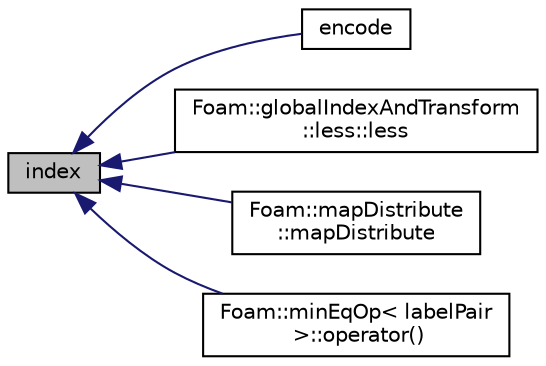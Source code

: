 digraph "index"
{
  bgcolor="transparent";
  edge [fontname="Helvetica",fontsize="10",labelfontname="Helvetica",labelfontsize="10"];
  node [fontname="Helvetica",fontsize="10",shape=record];
  rankdir="LR";
  Node423 [label="index",height=0.2,width=0.4,color="black", fillcolor="grey75", style="filled", fontcolor="black"];
  Node423 -> Node424 [dir="back",color="midnightblue",fontsize="10",style="solid",fontname="Helvetica"];
  Node424 [label="encode",height=0.2,width=0.4,color="black",URL="$a28849.html#a4f1009e1909455e8dc9e980d200d5ab0",tooltip="Encode index and bare index as components on given processor. "];
  Node423 -> Node425 [dir="back",color="midnightblue",fontsize="10",style="solid",fontname="Helvetica"];
  Node425 [label="Foam::globalIndexAndTransform\l::less::less",height=0.2,width=0.4,color="black",URL="$a28853.html#a9895380888f2c4618ac4d892dee1d024"];
  Node423 -> Node426 [dir="back",color="midnightblue",fontsize="10",style="solid",fontname="Helvetica"];
  Node426 [label="Foam::mapDistribute\l::mapDistribute",height=0.2,width=0.4,color="black",URL="$a28513.html#a3b5e35a81756ba025b0563bad9c6eec2",tooltip="Construct from list of (possibly remote) untransformed elements. "];
  Node423 -> Node427 [dir="back",color="midnightblue",fontsize="10",style="solid",fontname="Helvetica"];
  Node427 [label="Foam::minEqOp\< labelPair\l \>::operator()",height=0.2,width=0.4,color="black",URL="$a22177.html#a5110bdded347caa6365e4d10554dfc32"];
}
